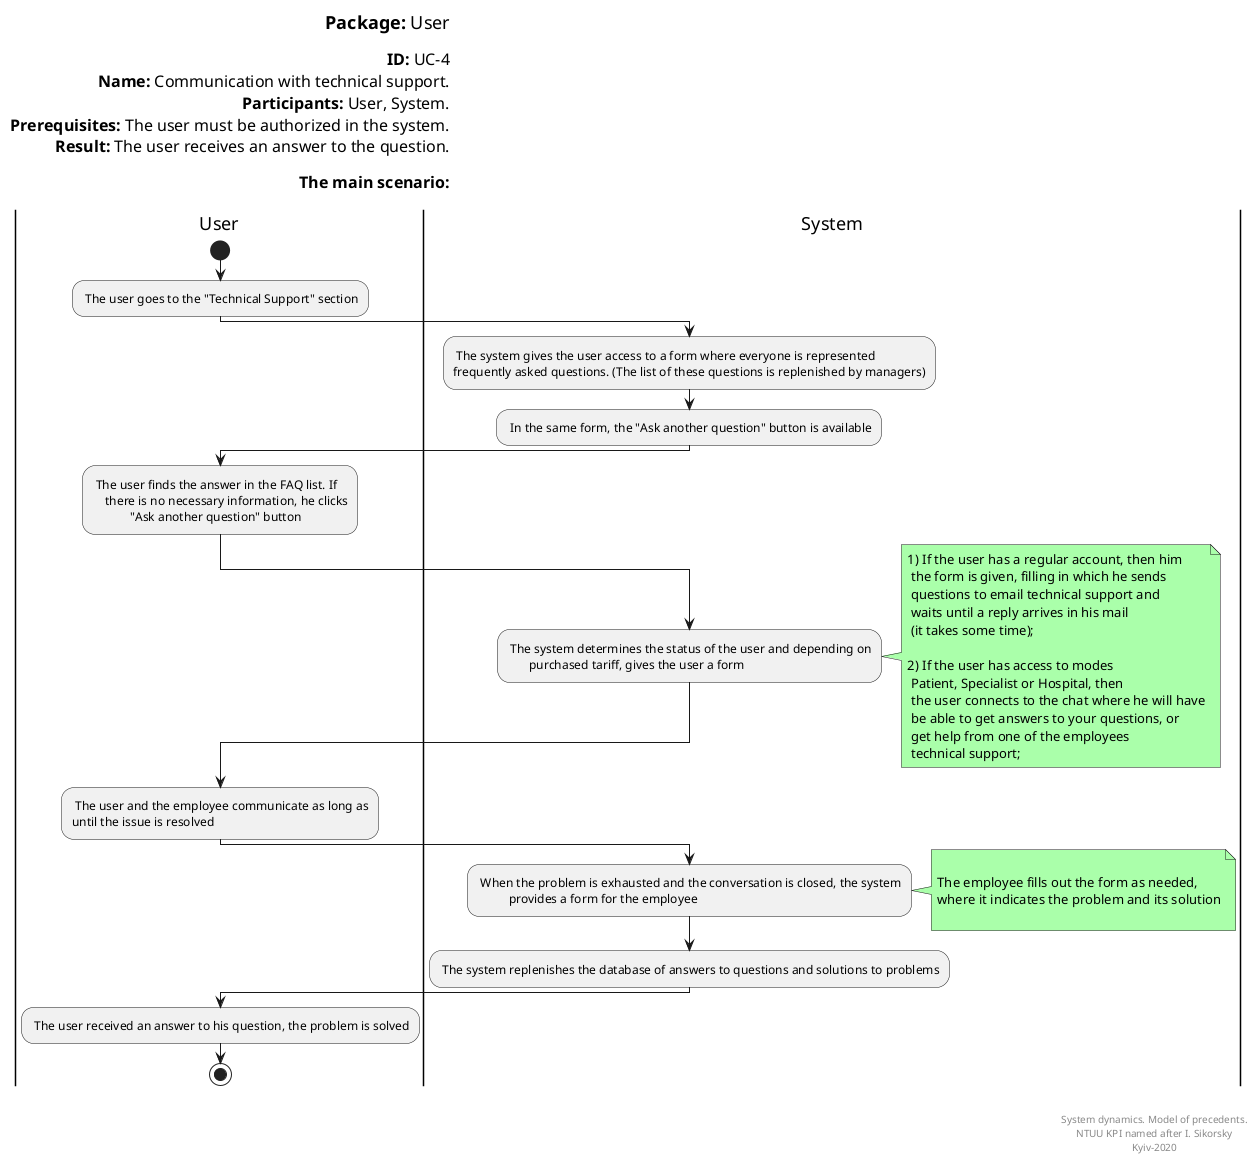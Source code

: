@startuml userTechSupport
left header
<font color=000 size=18><b>Package:</b> User

<font color=000 size=16><b>ID:</b> UC-4
<font color=000 size=16><b>Name:</b> Communication with technical support.
<font color=000 size=16><b>Participants:</b> User, System.
<font color=000 size=16><b>Prerequisites:</b> The user must be authorized in the system.
<font color=000 size=16><b>Result:</b> The user receives an answer to the question.

<font color=000 size=16><b>The main scenario:</b>

end header

|User|
start
: The user goes to the "Technical Support" section;

|System|
: The system gives the user access to a form where everyone is represented
frequently asked questions. (The list of these questions is replenished by managers);

: In the same form, the "Ask another question" button is available;

|User|
: The user finds the answer in the FAQ list. If
    there is no necessary information, he clicks
            "Ask another question" button;
           
|System|
: The system determines the status of the user and depending on
       purchased tariff, gives the user a form;
      
note right #aaffaa
  1) If the user has a regular account, then him
   the form is given, filling in which he sends
   questions to email technical support and
   waits until a reply arrives in his mail
   (it takes some time); 

  2) If the user has access to modes
   Patient, Specialist or Hospital, then
   the user connects to the chat where he will have
   be able to get answers to your questions, or
   get help from one of the employees
   technical support;  
end note    

|User|
: The user and the employee communicate as long as
until the issue is resolved;
      
|System|
: When the problem is exhausted and the conversation is closed, the system
          provides a form for the employee;
note right #aaffaa

The employee fills out the form as needed,
where it indicates the problem and its solution

end note

: The system replenishes the database of answers to questions and solutions to problems;


|User|

: The user received an answer to his question, the problem is solved;

stop;

right footer


System dynamics. Model of precedents.
NTUU KPI named after I. Sikorsky
Kyiv-2020
end footer

@enduml
